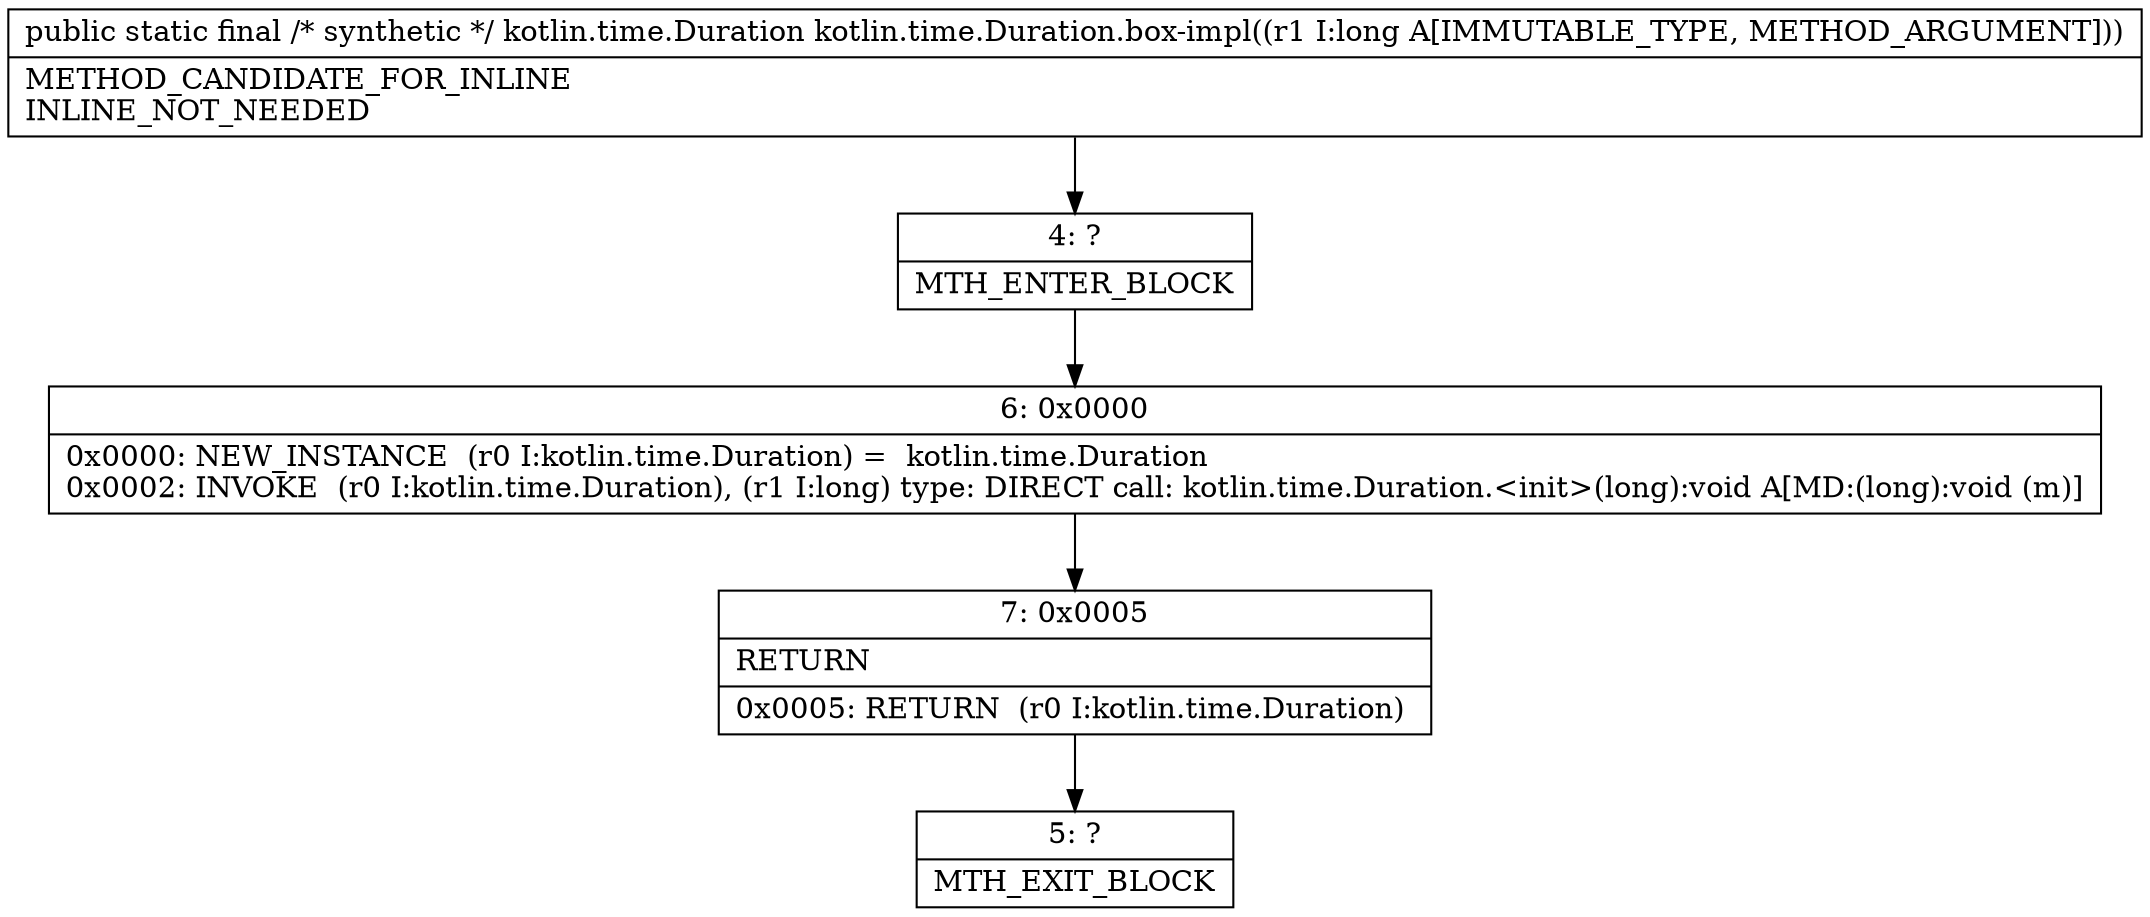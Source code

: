 digraph "CFG forkotlin.time.Duration.box\-impl(J)Lkotlin\/time\/Duration;" {
Node_4 [shape=record,label="{4\:\ ?|MTH_ENTER_BLOCK\l}"];
Node_6 [shape=record,label="{6\:\ 0x0000|0x0000: NEW_INSTANCE  (r0 I:kotlin.time.Duration) =  kotlin.time.Duration \l0x0002: INVOKE  (r0 I:kotlin.time.Duration), (r1 I:long) type: DIRECT call: kotlin.time.Duration.\<init\>(long):void A[MD:(long):void (m)]\l}"];
Node_7 [shape=record,label="{7\:\ 0x0005|RETURN\l|0x0005: RETURN  (r0 I:kotlin.time.Duration) \l}"];
Node_5 [shape=record,label="{5\:\ ?|MTH_EXIT_BLOCK\l}"];
MethodNode[shape=record,label="{public static final \/* synthetic *\/ kotlin.time.Duration kotlin.time.Duration.box\-impl((r1 I:long A[IMMUTABLE_TYPE, METHOD_ARGUMENT]))  | METHOD_CANDIDATE_FOR_INLINE\lINLINE_NOT_NEEDED\l}"];
MethodNode -> Node_4;Node_4 -> Node_6;
Node_6 -> Node_7;
Node_7 -> Node_5;
}

